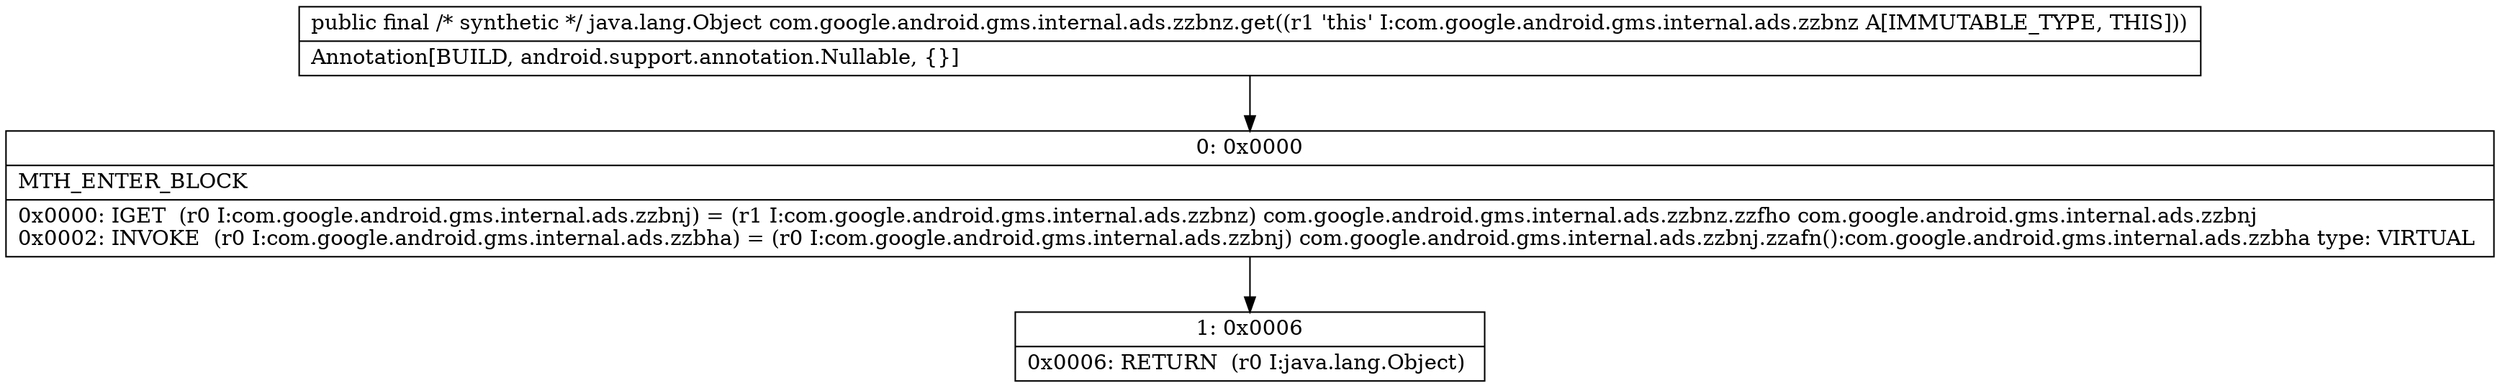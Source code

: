 digraph "CFG forcom.google.android.gms.internal.ads.zzbnz.get()Ljava\/lang\/Object;" {
Node_0 [shape=record,label="{0\:\ 0x0000|MTH_ENTER_BLOCK\l|0x0000: IGET  (r0 I:com.google.android.gms.internal.ads.zzbnj) = (r1 I:com.google.android.gms.internal.ads.zzbnz) com.google.android.gms.internal.ads.zzbnz.zzfho com.google.android.gms.internal.ads.zzbnj \l0x0002: INVOKE  (r0 I:com.google.android.gms.internal.ads.zzbha) = (r0 I:com.google.android.gms.internal.ads.zzbnj) com.google.android.gms.internal.ads.zzbnj.zzafn():com.google.android.gms.internal.ads.zzbha type: VIRTUAL \l}"];
Node_1 [shape=record,label="{1\:\ 0x0006|0x0006: RETURN  (r0 I:java.lang.Object) \l}"];
MethodNode[shape=record,label="{public final \/* synthetic *\/ java.lang.Object com.google.android.gms.internal.ads.zzbnz.get((r1 'this' I:com.google.android.gms.internal.ads.zzbnz A[IMMUTABLE_TYPE, THIS]))  | Annotation[BUILD, android.support.annotation.Nullable, \{\}]\l}"];
MethodNode -> Node_0;
Node_0 -> Node_1;
}

